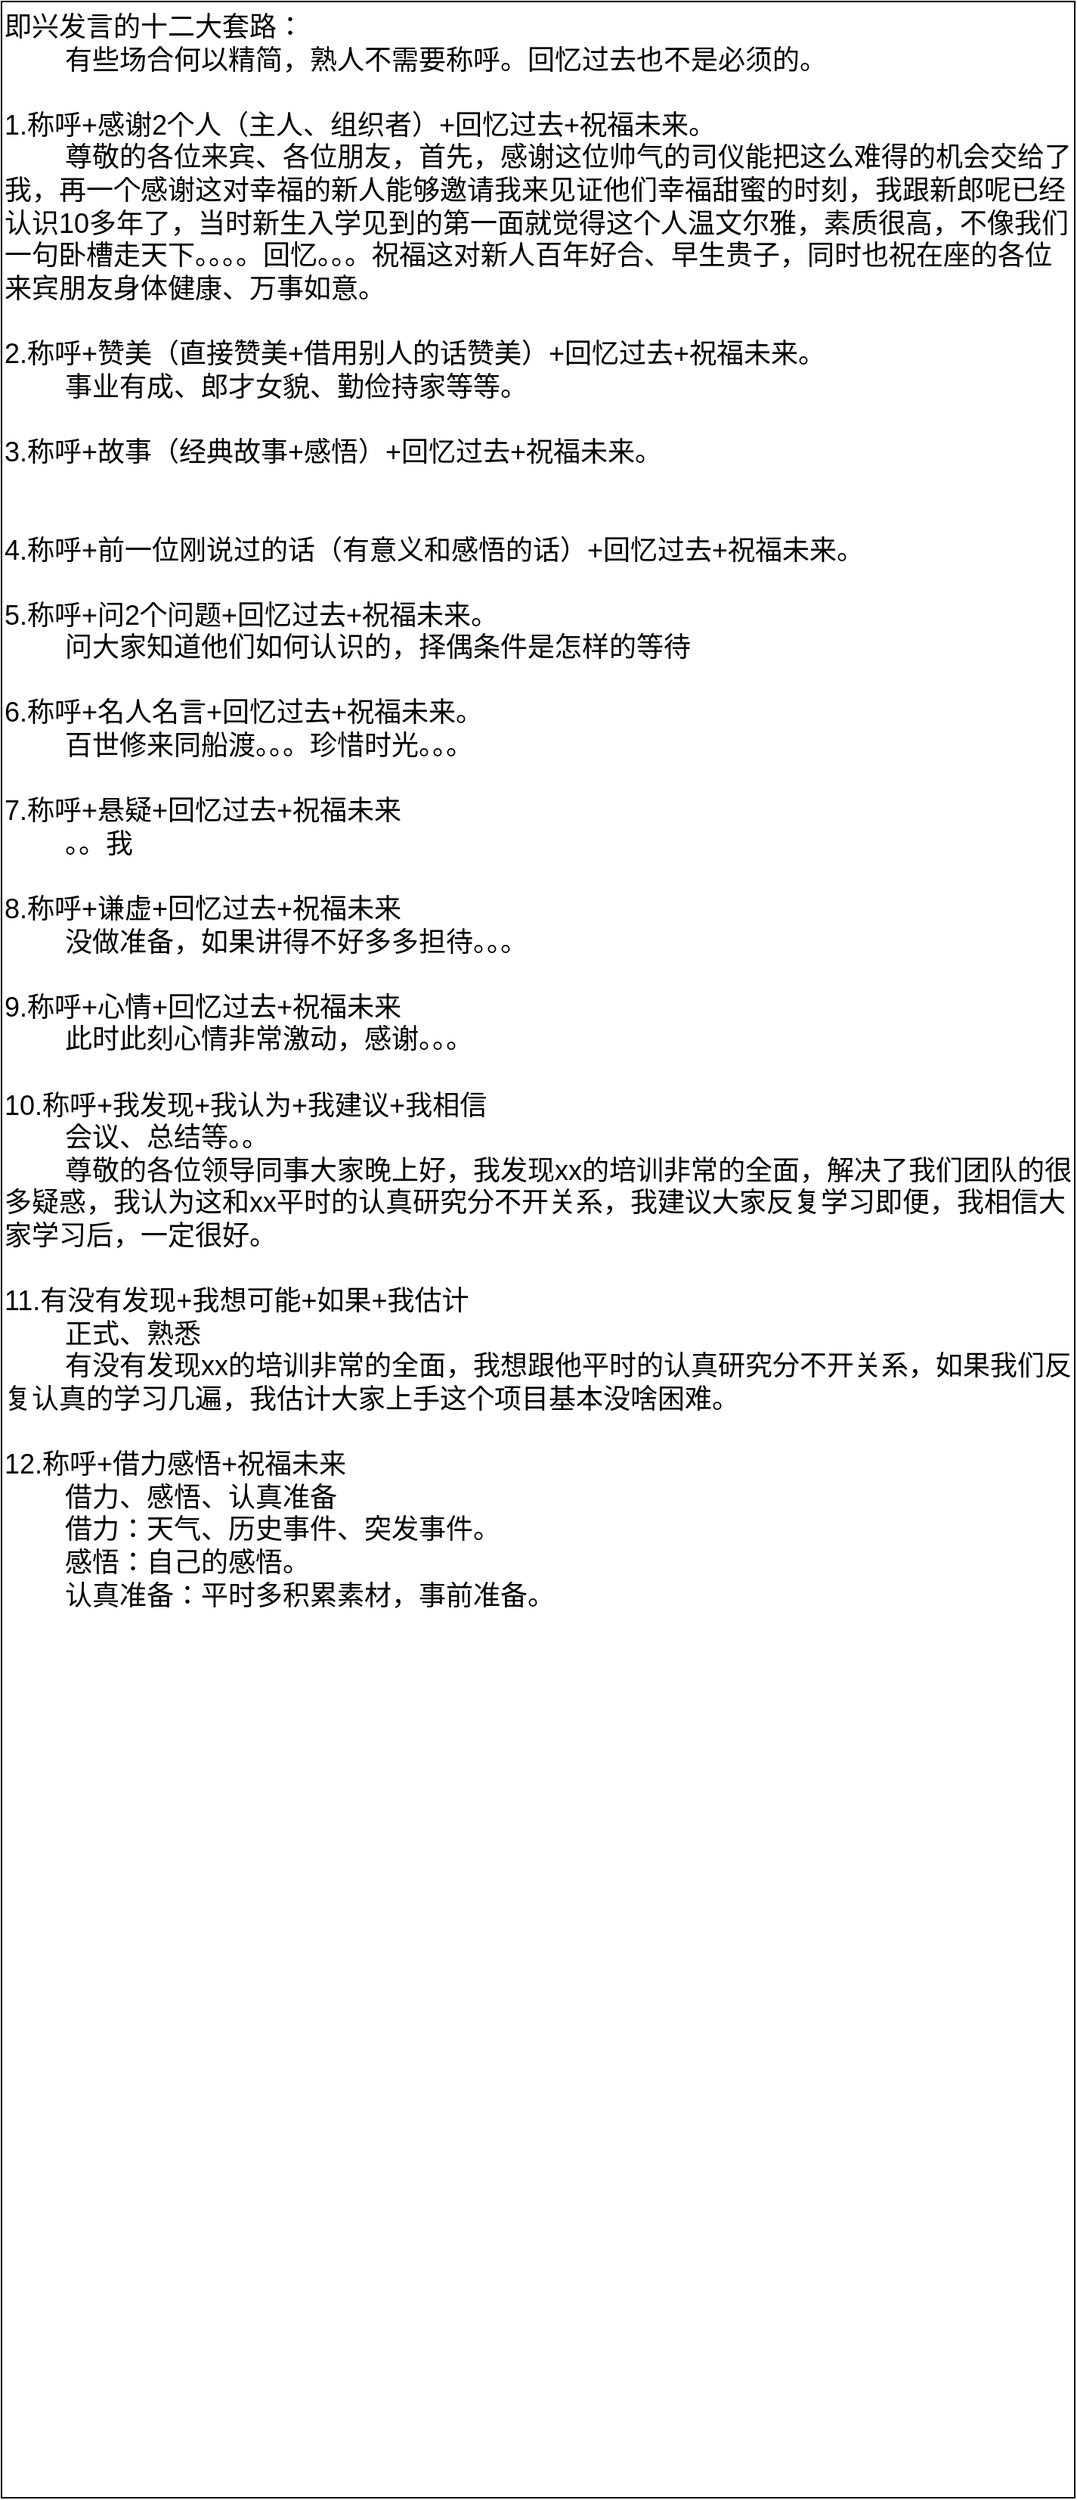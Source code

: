<mxfile version="22.1.15" type="github">
  <diagram name="第 1 页" id="cnIUandqyFZ5Glk0gNJO">
    <mxGraphModel dx="1046" dy="412" grid="1" gridSize="10" guides="1" tooltips="1" connect="1" arrows="1" fold="1" page="1" pageScale="1" pageWidth="827" pageHeight="1169" math="0" shadow="0">
      <root>
        <mxCell id="0" />
        <mxCell id="1" parent="0" />
        <mxCell id="VJTlfqrWW2QYB_PkbTW--1" value="即兴发言的十二大套路：&lt;br&gt;&lt;span style=&quot;white-space: pre;&quot;&gt;&#x9;&lt;/span&gt;有些场合何以精简，熟人不需要称呼。回忆过去也不是必须的。&lt;br&gt;&lt;br&gt;1.称呼+感谢2个人（主人、组织者）+回忆过去+祝福未来。&lt;br&gt;&lt;span style=&quot;white-space: pre;&quot;&gt;&#x9;&lt;/span&gt;尊敬的各位来宾、各位朋友，首先，感谢这位帅气的司仪能把这么难得的机会交给了我，再一个感谢这对幸福的新人能够邀请我来见证他们幸福甜蜜的时刻，我跟新郎呢已经认识10多年了，当时新生入学见到的第一面就觉得这个人温文尔雅，素质很高，不像我们一句卧槽走天下。。。。回忆。。。祝福这对新人百年好合、早生贵子，同时也祝在座的各位来宾朋友身体健康、万事如意。&lt;br&gt;&lt;br&gt;2.称呼+赞美（直接赞美+借用别人的话赞美）+回忆过去+祝福未来。&lt;br&gt;&lt;span style=&quot;white-space: pre;&quot;&gt;&#x9;&lt;/span&gt;事业有成、郎才女貌、勤俭持家等等。&lt;br&gt;&lt;br&gt;3.称呼+故事（经典故事+感悟）+回忆过去+祝福未来。&lt;br&gt;&lt;span style=&quot;white-space: pre;&quot;&gt;&#x9;&lt;/span&gt;&lt;br&gt;&lt;br&gt;4.称呼+前一位刚说过的话（有意义和感悟的话）+回忆过去+祝福未来。&lt;br&gt;&lt;br&gt;5.称呼+问2个问题+回忆过去+祝福未来。&lt;br&gt;&lt;span style=&quot;white-space: pre;&quot;&gt;&#x9;&lt;/span&gt;问大家知道他们如何认识的，择偶条件是怎样的等待&lt;br&gt;&lt;br&gt;6.称呼+名人名言+回忆过去+祝福未来。&lt;br&gt;&lt;span style=&quot;white-space: pre;&quot;&gt;&#x9;&lt;/span&gt;百世修来同船渡。。。珍惜时光。。。&lt;br&gt;&lt;br&gt;7.称呼+悬疑+回忆过去+祝福未来&lt;br&gt;&lt;span style=&quot;white-space: pre;&quot;&gt;&lt;span style=&quot;white-space: pre;&quot;&gt;&#x9;&lt;/span&gt;。。我&#x9;&lt;br&gt;&lt;/span&gt;&lt;br&gt;8.称呼+谦虚+回忆过去+祝福未来&lt;br&gt;&lt;span style=&quot;white-space: pre;&quot;&gt;&#x9;&lt;/span&gt;没做准备，如果讲得不好多多担待。。。&lt;br&gt;&lt;br&gt;9.称呼+心情+回忆过去+祝福未来&lt;br&gt;&lt;span style=&quot;white-space: pre;&quot;&gt;&#x9;&lt;/span&gt;此时此刻心情非常激动，感谢。。。&lt;br&gt;&lt;br&gt;10.称呼+我发现+我认为+我建议+我相信&lt;br&gt;&lt;span style=&quot;white-space: pre;&quot;&gt;&#x9;&lt;/span&gt;会议、总结等。。&lt;br&gt;&lt;span style=&quot;white-space: pre;&quot;&gt;&#x9;&lt;/span&gt;尊敬的各位领导同事大家晚上好，我发现xx的培训非常的全面，解决了我们团队的很多疑惑，我认为这和xx平时的认真研究分不开关系，我建议大家反复学习即便，我相信大家学习后，一定很好。&lt;br&gt;&lt;br&gt;11.有没有发现+我想可能+如果+我估计&lt;br&gt;&lt;span style=&quot;white-space: pre;&quot;&gt;&#x9;&lt;/span&gt;正式、熟悉&lt;br&gt;&lt;span style=&quot;white-space: pre;&quot;&gt;&#x9;&lt;/span&gt;有没有发现xx的培训非常的全面，我想跟他平时的认真研究分不开关系，如果我们反复认真的学习几遍，我估计大家上手这个项目基本没啥困难。&lt;br&gt;&lt;br&gt;12.称呼+借力感悟+祝福未来&lt;br&gt;&lt;span style=&quot;white-space: pre;&quot;&gt;&#x9;&lt;/span&gt;借力、感悟、认真准备&lt;br&gt;&lt;span style=&quot;white-space: pre;&quot;&gt;&#x9;&lt;/span&gt;借力：天气、历史事件、突发事件。&lt;br&gt;&lt;span style=&quot;white-space: pre;&quot;&gt;&#x9;&lt;/span&gt;感悟：自己的感悟。&lt;br&gt;&lt;span style=&quot;white-space: pre;&quot;&gt;&#x9;&lt;/span&gt;认真准备：平时多积累素材，事前准备。" style="rounded=0;whiteSpace=wrap;html=1;fontSize=18;align=left;verticalAlign=top;" vertex="1" parent="1">
          <mxGeometry x="50" width="710" height="1650" as="geometry" />
        </mxCell>
      </root>
    </mxGraphModel>
  </diagram>
</mxfile>
